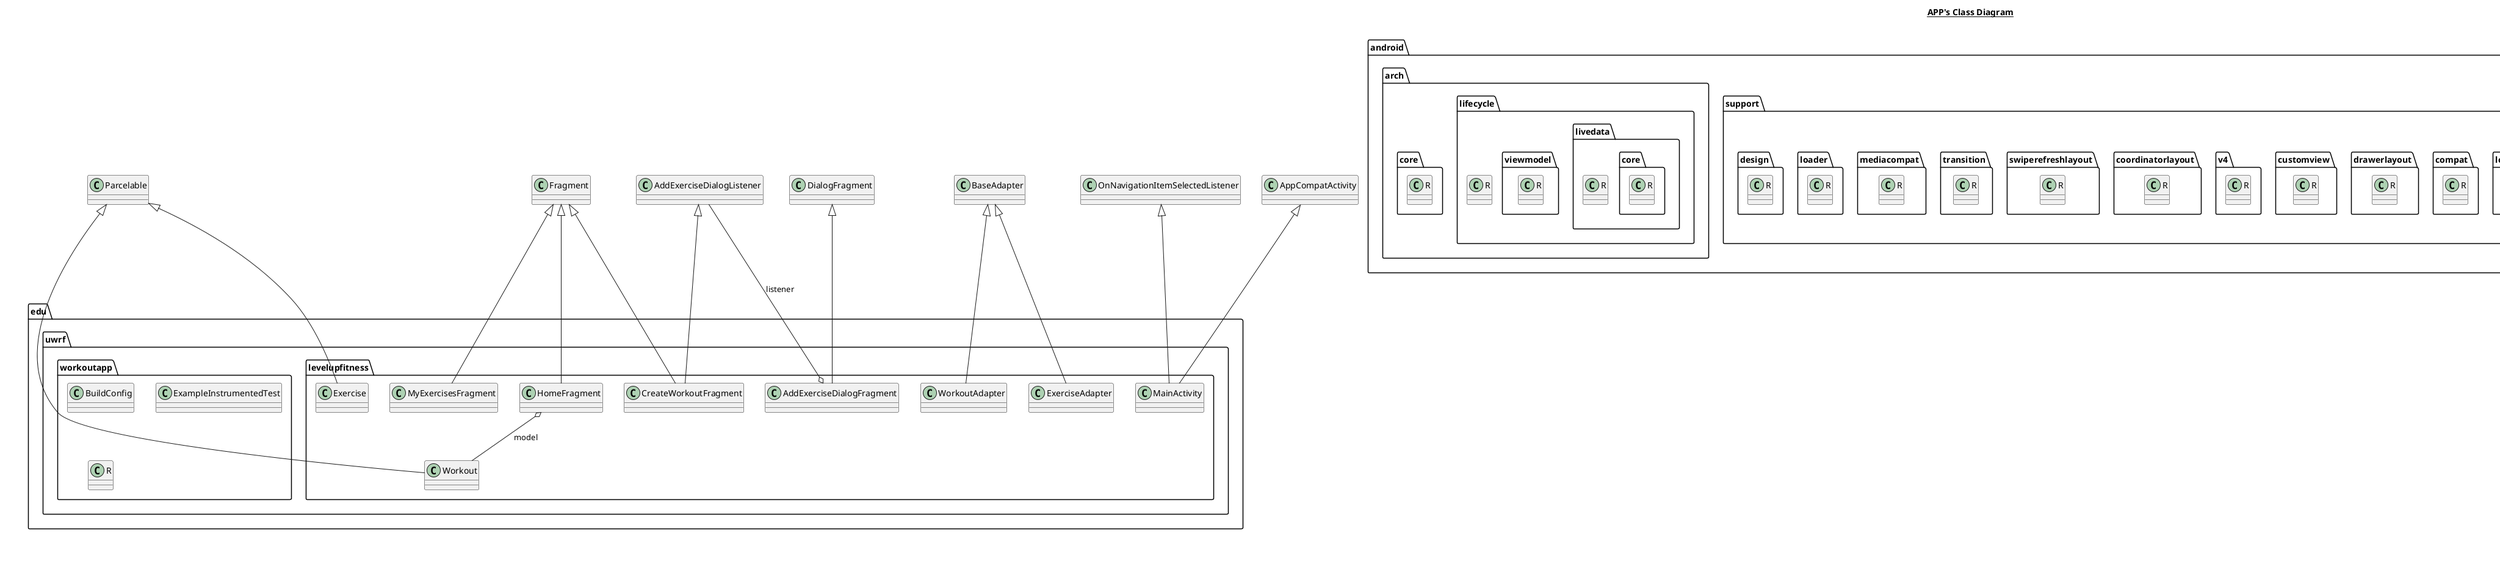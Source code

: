 @startuml

title __APP's Class Diagram__\n

  package edu.uwrf.levelupfitness {
    class AddExerciseDialogFragment {
    }
  }
  

  package edu.uwrf.workoutapp {
    class BuildConfig {
    }
  }
  

  package edu.uwrf.levelupfitness {
    class CreateWorkoutFragment {
    }
  }
  

  package edu.uwrf.workoutapp {
    class ExampleInstrumentedTest {
    }
  }
  

  package edu.uwrf.levelupfitness {
    class Exercise {
    }
  }
  

  package edu.uwrf.levelupfitness {
    class ExerciseAdapter {
    }
  }
  

  package edu.uwrf.levelupfitness {
    class HomeFragment {
    }
  }
  

  package edu.uwrf.levelupfitness {
    class MainActivity {
    }
  }
  

  package edu.uwrf.levelupfitness {
    class MyExercisesFragment {
    }
  }
  

  package android.support.constraint {
    class R {
    }
  }
  

  package android.support.graphics.drawable {
    class R {
    }
  }
  

  package android.support.coreui {
    class R {
    }
  }
  

  package android.support.v7.viewpager {
    class R {
    }
  }
  

  package android.arch.lifecycle {
    package android.arch.lifecycle.livedata {
      class R {
      }
    }
  }
  

  package android.support.print {
    class R {
    }
  }
  

  package android.support.interpolator {
    class R {
    }
  }
  

  package android.arch.core {
    class R {
    }
  }
  

  package android.support.fragment {
    class R {
    }
  }
  

  package android.arch.lifecycle {
    package android.arch.lifecycle.livedata {
      package android.arch.lifecycle.livedata.core {
        class R {
        }
      }
    }
  }
  

  package android.support.documentfile {
    class R {
    }
  }
  

  package android.support.asynclayoutinflater {
    class R {
    }
  }
  

  package android.arch.lifecycle {
    class R {
    }
  }
  

  package android.arch.lifecycle {
    package android.arch.lifecycle.viewmodel {
      class R {
      }
    }
  }
  

  package android.support.cursoradapter {
    class R {
    }
  }
  

  package android.support.coreutils {
    class R {
    }
  }
  

  package android.support.slidingpanelayout {
    class R {
    }
  }
  

  package android.support.localbroadcastmanager {
    class R {
    }
  }
  

  package android.support.v7.recyclerview {
    class R {
    }
  }
  

  package android.support.compat {
    class R {
    }
  }
  

  package android.support.drawerlayout {
    class R {
    }
  }
  

  package android.support.customview {
    class R {
    }
  }
  

  package android.support.v4 {
    class R {
    }
  }
  

  package android.support.coordinatorlayout {
    class R {
    }
  }
  

  package edu.uwrf.workoutapp {
    class R {
    }
  }
  

  package android.support.swiperefreshlayout {
    class R {
    }
  }
  

  package android.support.transition {
    class R {
    }
  }
  

  package android.support.v7.appcompat {
    class R {
    }
  }
  

  package android.support.mediacompat {
    class R {
    }
  }
  

  package android.support.loader {
    class R {
    }
  }
  

  package android.support.v7.cardview {
    class R {
    }
  }
  

  package androidx.versionedparcelable {
    class R {
    }
  }
  

  package android.support.design {
    class R {
    }
  }
  

  package edu.uwrf.levelupfitness {
    class Workout {
    }
  }
  

  package edu.uwrf.levelupfitness {
    class WorkoutAdapter {
    }
  }
  

  AddExerciseDialogFragment -up-|> DialogFragment
  AddExerciseDialogFragment o-- AddExerciseDialogListener : listener
  CreateWorkoutFragment -up-|> AddExerciseDialogListener
  CreateWorkoutFragment -up-|> Fragment
  Exercise -up-|> Parcelable
  ExerciseAdapter -up-|> BaseAdapter
  HomeFragment -up-|> Fragment
  HomeFragment o-- Workout : model
  MainActivity -up-|> OnNavigationItemSelectedListener
  MainActivity -up-|> AppCompatActivity
  MyExercisesFragment -up-|> Fragment
  Workout -up-|> Parcelable
  WorkoutAdapter -up-|> BaseAdapter


right footer


PlantUML diagram generated by SketchIt! (https://bitbucket.org/pmesmeur/sketch.it)
For more information about this tool, please contact philippe.mesmeur@gmail.com
endfooter

@enduml
